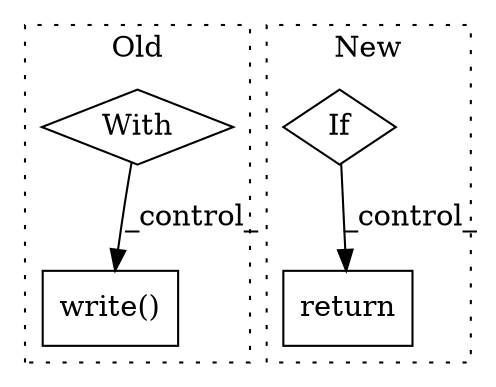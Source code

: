 digraph G {
subgraph cluster0 {
1 [label="write()" a="75" s="1804,1835" l="23,1" shape="box"];
3 [label="With" a="39" s="1728,1739" l="5,65" shape="diamond"];
label = "Old";
style="dotted";
}
subgraph cluster1 {
2 [label="return" a="93" s="2086" l="7" shape="box"];
4 [label="If" a="96" s="2035" l="3" shape="diamond"];
label = "New";
style="dotted";
}
3 -> 1 [label="_control_"];
4 -> 2 [label="_control_"];
}